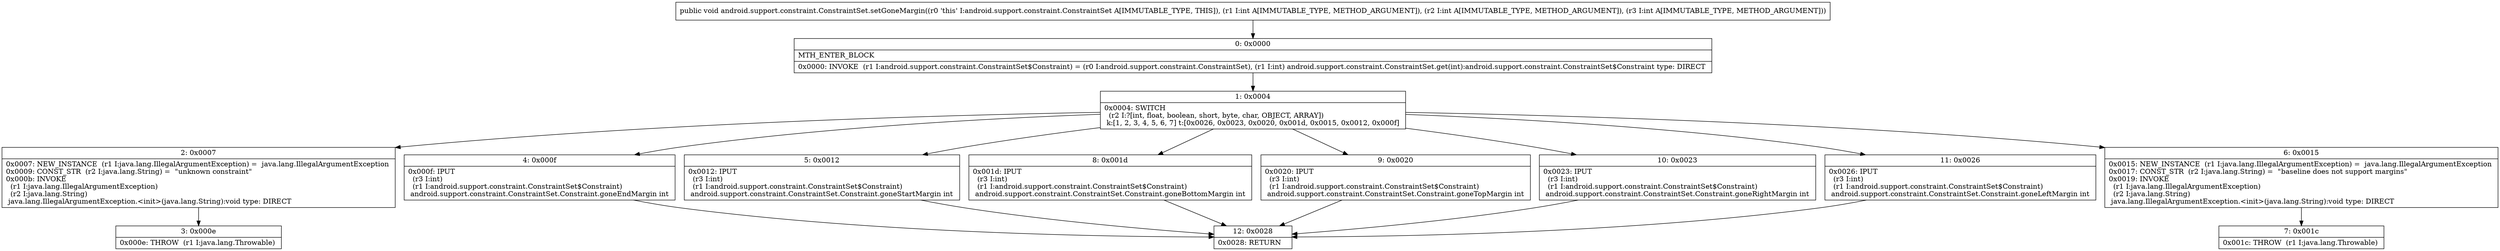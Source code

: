 digraph "CFG forandroid.support.constraint.ConstraintSet.setGoneMargin(III)V" {
Node_0 [shape=record,label="{0\:\ 0x0000|MTH_ENTER_BLOCK\l|0x0000: INVOKE  (r1 I:android.support.constraint.ConstraintSet$Constraint) = (r0 I:android.support.constraint.ConstraintSet), (r1 I:int) android.support.constraint.ConstraintSet.get(int):android.support.constraint.ConstraintSet$Constraint type: DIRECT \l}"];
Node_1 [shape=record,label="{1\:\ 0x0004|0x0004: SWITCH  \l  (r2 I:?[int, float, boolean, short, byte, char, OBJECT, ARRAY])\l k:[1, 2, 3, 4, 5, 6, 7] t:[0x0026, 0x0023, 0x0020, 0x001d, 0x0015, 0x0012, 0x000f] \l}"];
Node_2 [shape=record,label="{2\:\ 0x0007|0x0007: NEW_INSTANCE  (r1 I:java.lang.IllegalArgumentException) =  java.lang.IllegalArgumentException \l0x0009: CONST_STR  (r2 I:java.lang.String) =  \"unknown constraint\" \l0x000b: INVOKE  \l  (r1 I:java.lang.IllegalArgumentException)\l  (r2 I:java.lang.String)\l java.lang.IllegalArgumentException.\<init\>(java.lang.String):void type: DIRECT \l}"];
Node_3 [shape=record,label="{3\:\ 0x000e|0x000e: THROW  (r1 I:java.lang.Throwable) \l}"];
Node_4 [shape=record,label="{4\:\ 0x000f|0x000f: IPUT  \l  (r3 I:int)\l  (r1 I:android.support.constraint.ConstraintSet$Constraint)\l android.support.constraint.ConstraintSet.Constraint.goneEndMargin int \l}"];
Node_5 [shape=record,label="{5\:\ 0x0012|0x0012: IPUT  \l  (r3 I:int)\l  (r1 I:android.support.constraint.ConstraintSet$Constraint)\l android.support.constraint.ConstraintSet.Constraint.goneStartMargin int \l}"];
Node_6 [shape=record,label="{6\:\ 0x0015|0x0015: NEW_INSTANCE  (r1 I:java.lang.IllegalArgumentException) =  java.lang.IllegalArgumentException \l0x0017: CONST_STR  (r2 I:java.lang.String) =  \"baseline does not support margins\" \l0x0019: INVOKE  \l  (r1 I:java.lang.IllegalArgumentException)\l  (r2 I:java.lang.String)\l java.lang.IllegalArgumentException.\<init\>(java.lang.String):void type: DIRECT \l}"];
Node_7 [shape=record,label="{7\:\ 0x001c|0x001c: THROW  (r1 I:java.lang.Throwable) \l}"];
Node_8 [shape=record,label="{8\:\ 0x001d|0x001d: IPUT  \l  (r3 I:int)\l  (r1 I:android.support.constraint.ConstraintSet$Constraint)\l android.support.constraint.ConstraintSet.Constraint.goneBottomMargin int \l}"];
Node_9 [shape=record,label="{9\:\ 0x0020|0x0020: IPUT  \l  (r3 I:int)\l  (r1 I:android.support.constraint.ConstraintSet$Constraint)\l android.support.constraint.ConstraintSet.Constraint.goneTopMargin int \l}"];
Node_10 [shape=record,label="{10\:\ 0x0023|0x0023: IPUT  \l  (r3 I:int)\l  (r1 I:android.support.constraint.ConstraintSet$Constraint)\l android.support.constraint.ConstraintSet.Constraint.goneRightMargin int \l}"];
Node_11 [shape=record,label="{11\:\ 0x0026|0x0026: IPUT  \l  (r3 I:int)\l  (r1 I:android.support.constraint.ConstraintSet$Constraint)\l android.support.constraint.ConstraintSet.Constraint.goneLeftMargin int \l}"];
Node_12 [shape=record,label="{12\:\ 0x0028|0x0028: RETURN   \l}"];
MethodNode[shape=record,label="{public void android.support.constraint.ConstraintSet.setGoneMargin((r0 'this' I:android.support.constraint.ConstraintSet A[IMMUTABLE_TYPE, THIS]), (r1 I:int A[IMMUTABLE_TYPE, METHOD_ARGUMENT]), (r2 I:int A[IMMUTABLE_TYPE, METHOD_ARGUMENT]), (r3 I:int A[IMMUTABLE_TYPE, METHOD_ARGUMENT])) }"];
MethodNode -> Node_0;
Node_0 -> Node_1;
Node_1 -> Node_2;
Node_1 -> Node_4;
Node_1 -> Node_5;
Node_1 -> Node_6;
Node_1 -> Node_8;
Node_1 -> Node_9;
Node_1 -> Node_10;
Node_1 -> Node_11;
Node_2 -> Node_3;
Node_4 -> Node_12;
Node_5 -> Node_12;
Node_6 -> Node_7;
Node_8 -> Node_12;
Node_9 -> Node_12;
Node_10 -> Node_12;
Node_11 -> Node_12;
}

